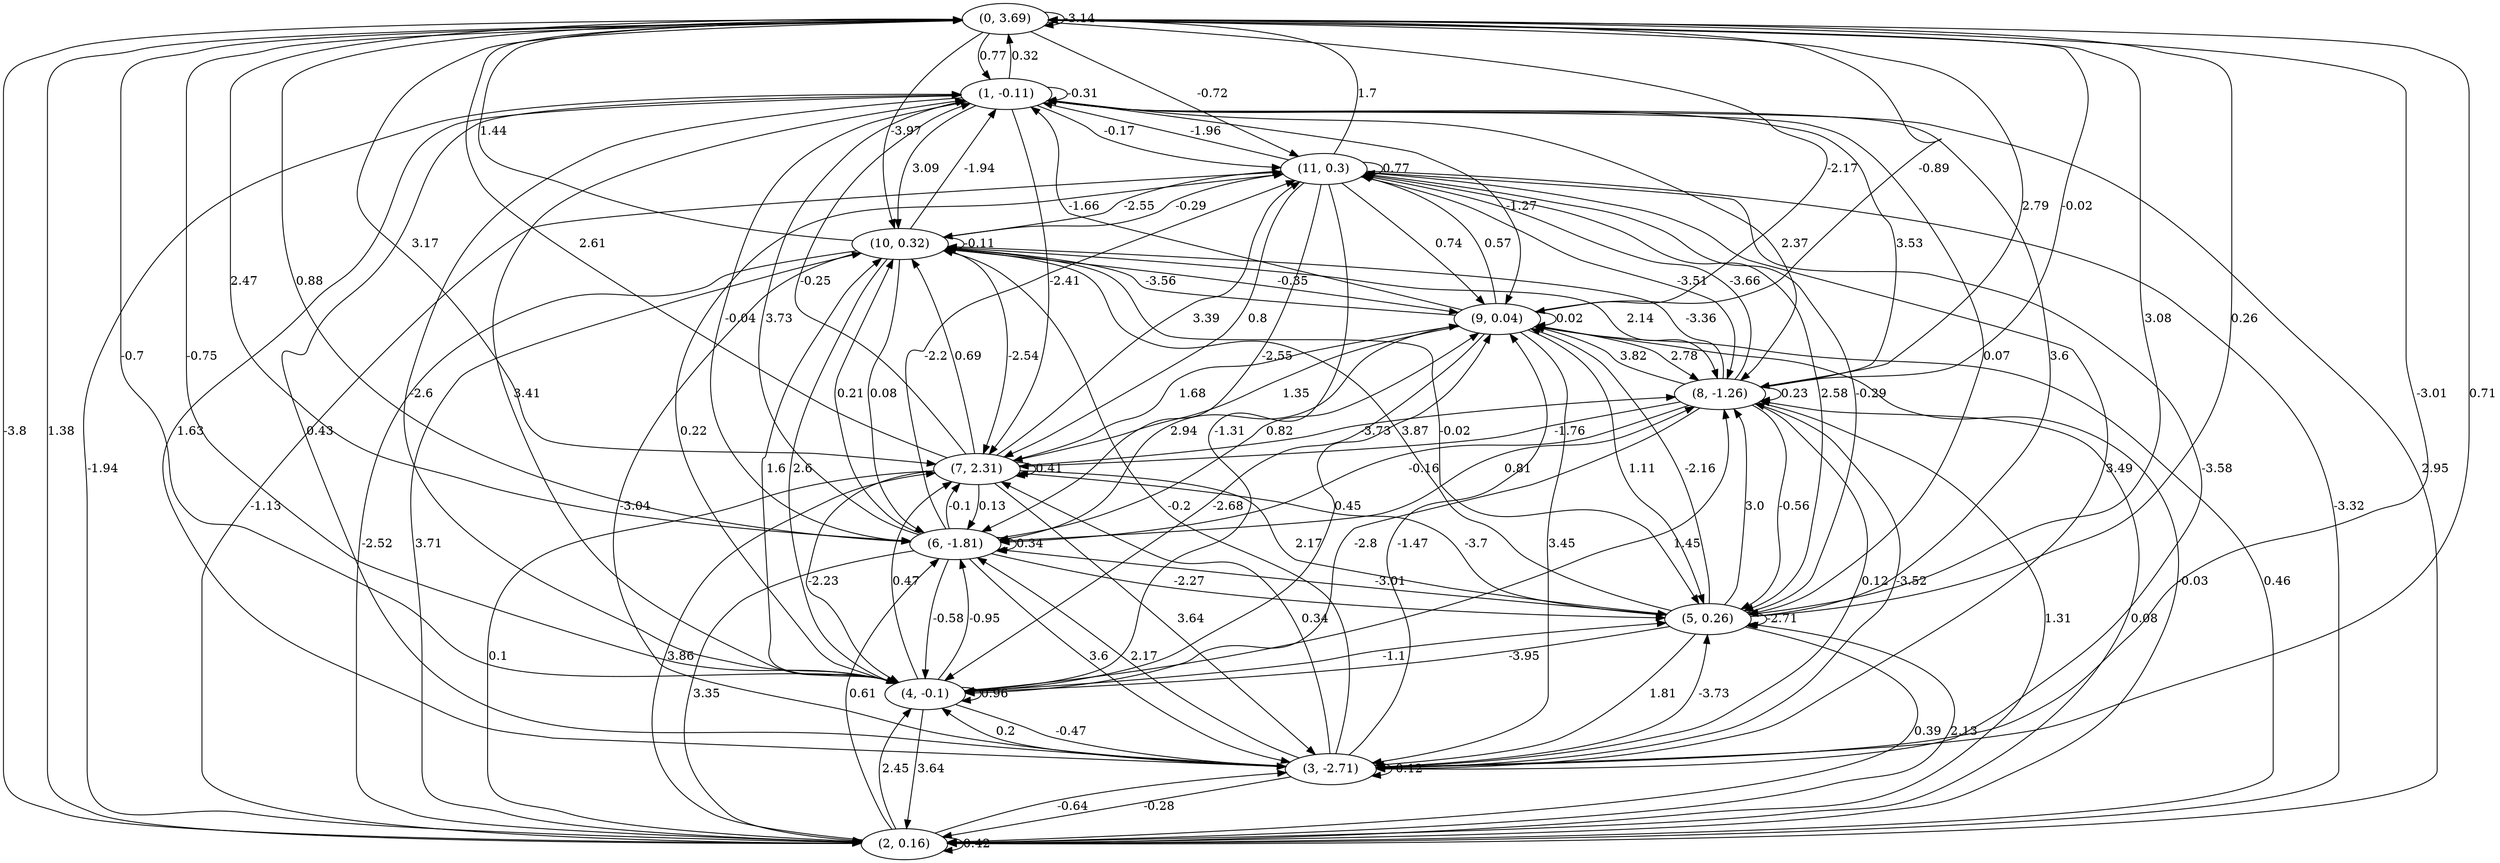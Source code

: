 digraph {
    0 [ label = "(0, 3.69)" ]
    1 [ label = "(1, -0.11)" ]
    2 [ label = "(2, 0.16)" ]
    3 [ label = "(3, -2.71)" ]
    4 [ label = "(4, -0.1)" ]
    5 [ label = "(5, 0.26)" ]
    6 [ label = "(6, -1.81)" ]
    7 [ label = "(7, 2.31)" ]
    8 [ label = "(8, -1.26)" ]
    9 [ label = "(9, 0.04)" ]
    10 [ label = "(10, 0.32)" ]
    11 [ label = "(11, 0.3)" ]
    0 -> 0 [ label = "-3.14" ]
    1 -> 1 [ label = "-0.31" ]
    2 -> 2 [ label = "0.42" ]
    3 -> 3 [ label = "-0.12" ]
    4 -> 4 [ label = "0.96" ]
    5 -> 5 [ label = "-2.71" ]
    6 -> 6 [ label = "0.34" ]
    7 -> 7 [ label = "0.41" ]
    8 -> 8 [ label = "0.23" ]
    9 -> 9 [ label = "0.02" ]
    10 -> 10 [ label = "-0.11" ]
    11 -> 11 [ label = "0.77" ]
    1 -> 0 [ label = "0.32" ]
    2 -> 0 [ label = "1.38" ]
    3 -> 0 [ label = "0.71" ]
    4 -> 0 [ label = "-0.75" ]
    5 -> 0 [ label = "0.26" ]
    6 -> 0 [ label = "0.88" ]
    7 -> 0 [ label = "2.61" ]
    8 -> 0 [ label = "-0.02" ]
    9 -> 0 [ label = "-0.89" ]
    10 -> 0 [ label = "1.44" ]
    11 -> 0 [ label = "1.7" ]
    0 -> 1 [ label = "0.77" ]
    2 -> 1 [ label = "-1.94" ]
    3 -> 1 [ label = "0.43" ]
    4 -> 1 [ label = "3.41" ]
    5 -> 1 [ label = "3.6" ]
    6 -> 1 [ label = "3.73" ]
    7 -> 1 [ label = "-0.25" ]
    8 -> 1 [ label = "3.53" ]
    9 -> 1 [ label = "-1.66" ]
    10 -> 1 [ label = "-1.94" ]
    11 -> 1 [ label = "-1.96" ]
    0 -> 2 [ label = "-3.8" ]
    1 -> 2 [ label = "2.95" ]
    3 -> 2 [ label = "-0.28" ]
    4 -> 2 [ label = "3.64" ]
    5 -> 2 [ label = "0.39" ]
    6 -> 2 [ label = "3.35" ]
    7 -> 2 [ label = "0.1" ]
    8 -> 2 [ label = "1.31" ]
    9 -> 2 [ label = "-0.03" ]
    10 -> 2 [ label = "-2.52" ]
    11 -> 2 [ label = "-3.32" ]
    0 -> 3 [ label = "-3.01" ]
    1 -> 3 [ label = "1.63" ]
    2 -> 3 [ label = "-0.64" ]
    4 -> 3 [ label = "-0.47" ]
    5 -> 3 [ label = "1.81" ]
    6 -> 3 [ label = "3.6" ]
    7 -> 3 [ label = "3.64" ]
    8 -> 3 [ label = "0.12" ]
    9 -> 3 [ label = "3.45" ]
    10 -> 3 [ label = "-3.04" ]
    11 -> 3 [ label = "-3.58" ]
    0 -> 4 [ label = "-0.7" ]
    1 -> 4 [ label = "-2.6" ]
    2 -> 4 [ label = "2.45" ]
    3 -> 4 [ label = "0.2" ]
    5 -> 4 [ label = "-3.95" ]
    6 -> 4 [ label = "-0.58" ]
    7 -> 4 [ label = "-2.23" ]
    8 -> 4 [ label = "-2.8" ]
    9 -> 4 [ label = "-2.68" ]
    10 -> 4 [ label = "2.6" ]
    11 -> 4 [ label = "-1.31" ]
    0 -> 5 [ label = "3.08" ]
    1 -> 5 [ label = "0.07" ]
    2 -> 5 [ label = "2.13" ]
    3 -> 5 [ label = "-3.73" ]
    4 -> 5 [ label = "-1.1" ]
    6 -> 5 [ label = "-2.27" ]
    7 -> 5 [ label = "2.17" ]
    8 -> 5 [ label = "-0.56" ]
    9 -> 5 [ label = "1.11" ]
    10 -> 5 [ label = "-0.02" ]
    11 -> 5 [ label = "2.58" ]
    0 -> 6 [ label = "2.47" ]
    1 -> 6 [ label = "-0.04" ]
    2 -> 6 [ label = "0.61" ]
    3 -> 6 [ label = "2.17" ]
    4 -> 6 [ label = "-0.95" ]
    5 -> 6 [ label = "-3.01" ]
    7 -> 6 [ label = "0.13" ]
    8 -> 6 [ label = "-0.16" ]
    9 -> 6 [ label = "2.94" ]
    10 -> 6 [ label = "0.08" ]
    11 -> 6 [ label = "-2.55" ]
    0 -> 7 [ label = "3.17" ]
    1 -> 7 [ label = "-2.41" ]
    2 -> 7 [ label = "3.86" ]
    3 -> 7 [ label = "0.34" ]
    4 -> 7 [ label = "0.47" ]
    5 -> 7 [ label = "-3.7" ]
    6 -> 7 [ label = "-0.1" ]
    8 -> 7 [ label = "-1.76" ]
    9 -> 7 [ label = "1.35" ]
    10 -> 7 [ label = "-2.54" ]
    11 -> 7 [ label = "0.8" ]
    0 -> 8 [ label = "2.79" ]
    1 -> 8 [ label = "2.37" ]
    2 -> 8 [ label = "0.08" ]
    3 -> 8 [ label = "-3.52" ]
    4 -> 8 [ label = "1.45" ]
    5 -> 8 [ label = "3.0" ]
    6 -> 8 [ label = "0.81" ]
    7 -> 8 [ label = "-3.73" ]
    9 -> 8 [ label = "2.78" ]
    10 -> 8 [ label = "2.14" ]
    11 -> 8 [ label = "-3.51" ]
    0 -> 9 [ label = "-2.17" ]
    1 -> 9 [ label = "-1.27" ]
    2 -> 9 [ label = "0.46" ]
    3 -> 9 [ label = "-1.47" ]
    4 -> 9 [ label = "0.45" ]
    5 -> 9 [ label = "-2.16" ]
    6 -> 9 [ label = "0.82" ]
    7 -> 9 [ label = "1.68" ]
    8 -> 9 [ label = "3.82" ]
    10 -> 9 [ label = "-0.35" ]
    11 -> 9 [ label = "0.74" ]
    0 -> 10 [ label = "-3.97" ]
    1 -> 10 [ label = "3.09" ]
    2 -> 10 [ label = "3.71" ]
    3 -> 10 [ label = "-0.2" ]
    4 -> 10 [ label = "1.6" ]
    5 -> 10 [ label = "3.87" ]
    6 -> 10 [ label = "0.21" ]
    7 -> 10 [ label = "0.69" ]
    8 -> 10 [ label = "-3.36" ]
    9 -> 10 [ label = "-3.56" ]
    11 -> 10 [ label = "-2.55" ]
    0 -> 11 [ label = "-0.72" ]
    1 -> 11 [ label = "-0.17" ]
    2 -> 11 [ label = "-1.13" ]
    3 -> 11 [ label = "3.49" ]
    4 -> 11 [ label = "0.22" ]
    5 -> 11 [ label = "-0.29" ]
    6 -> 11 [ label = "-2.2" ]
    7 -> 11 [ label = "3.39" ]
    8 -> 11 [ label = "-3.66" ]
    9 -> 11 [ label = "0.57" ]
    10 -> 11 [ label = "-0.29" ]
}

